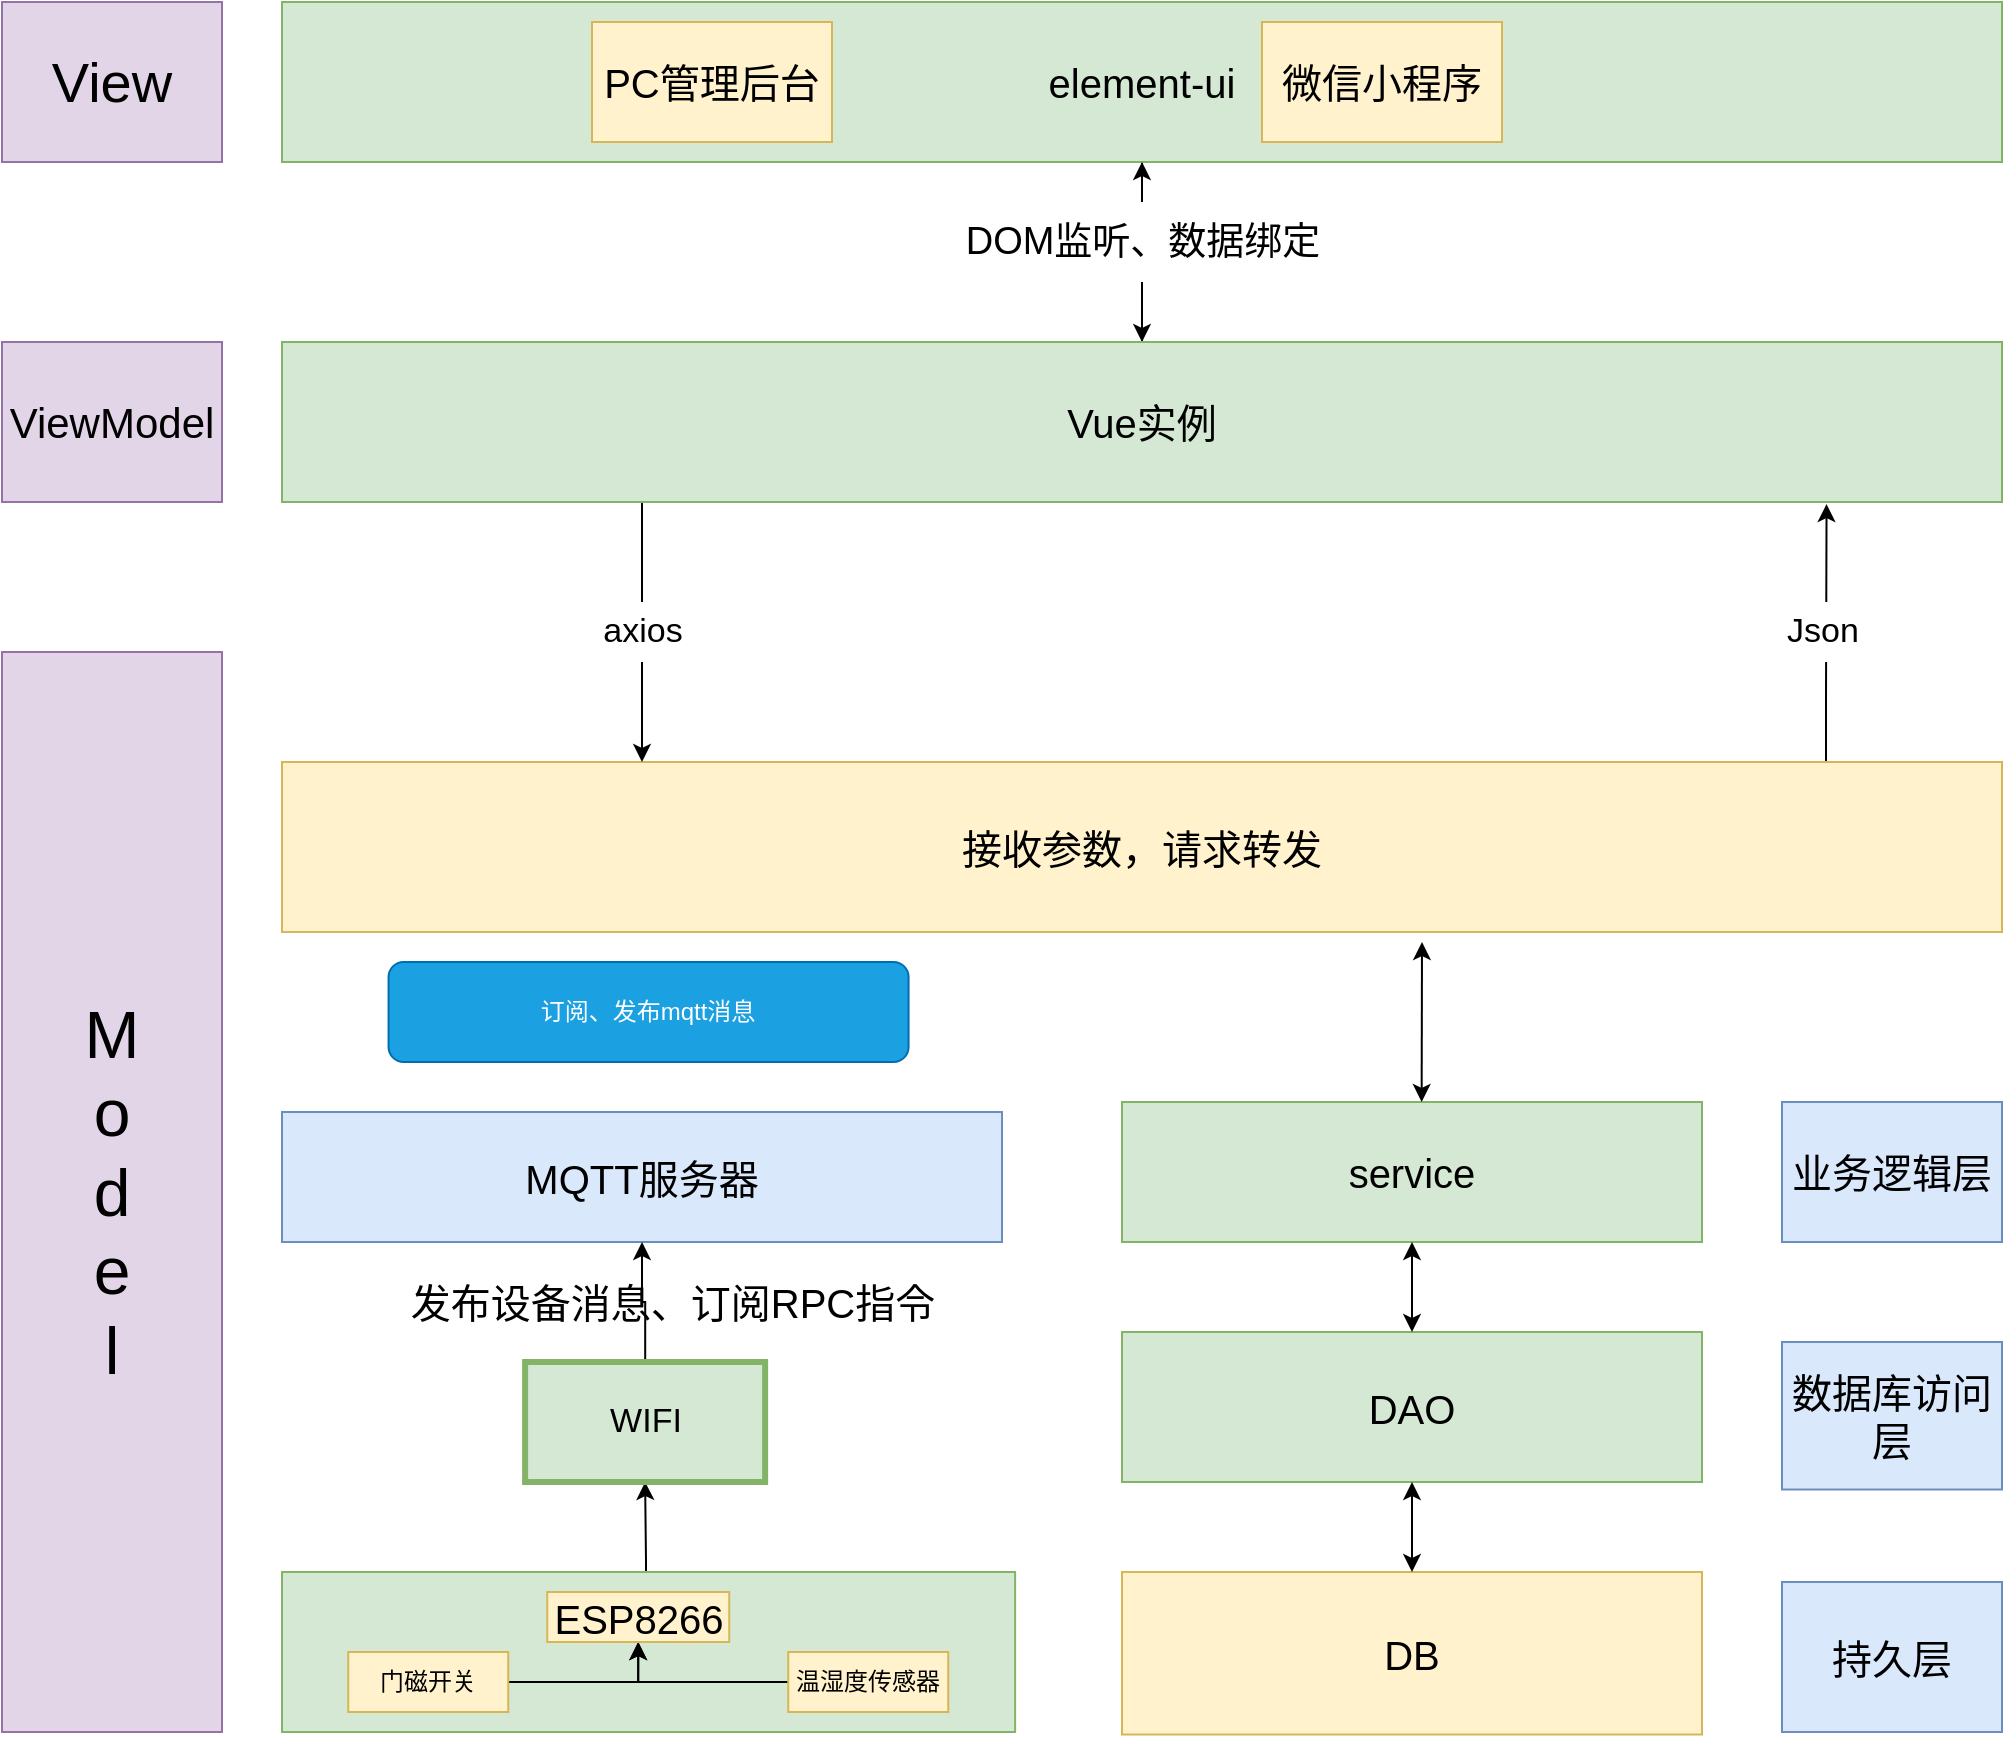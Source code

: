 <mxfile version="20.0.3" type="github">
  <diagram id="prtHgNgQTEPvFCAcTncT" name="Page-1">
    <mxGraphModel dx="2500" dy="2056" grid="1" gridSize="10" guides="1" tooltips="1" connect="1" arrows="1" fold="1" page="1" pageScale="1" pageWidth="827" pageHeight="1169" math="0" shadow="0">
      <root>
        <mxCell id="0" />
        <mxCell id="1" parent="0" />
        <mxCell id="1XMEB4T5lpnZBrNecROo-6" value="service" style="rounded=0;whiteSpace=wrap;html=1;fontSize=20;fillColor=#d5e8d4;strokeColor=#82b366;" parent="1" vertex="1">
          <mxGeometry x="420" y="410" width="290" height="70" as="geometry" />
        </mxCell>
        <mxCell id="w2w3sIplgnXNOV_ipS41-37" style="edgeStyle=orthogonalEdgeStyle;rounded=0;orthogonalLoop=1;jettySize=auto;html=1;entryX=0.5;entryY=1;entryDx=0;entryDy=0;fontSize=17;" parent="1" source="vlvtFR8sY9yh3G_zJ9_f-2" target="w2w3sIplgnXNOV_ipS41-33" edge="1">
          <mxGeometry relative="1" as="geometry">
            <Array as="points">
              <mxPoint x="182" y="640" />
              <mxPoint x="182" y="640" />
            </Array>
          </mxGeometry>
        </mxCell>
        <mxCell id="vlvtFR8sY9yh3G_zJ9_f-2" value="" style="rounded=0;whiteSpace=wrap;html=1;fillColor=#d5e8d4;strokeColor=#82b366;" parent="1" vertex="1">
          <mxGeometry y="645" width="366.56" height="80" as="geometry" />
        </mxCell>
        <mxCell id="w2w3sIplgnXNOV_ipS41-39" style="edgeStyle=orthogonalEdgeStyle;rounded=0;orthogonalLoop=1;jettySize=auto;html=1;entryX=0.5;entryY=1;entryDx=0;entryDy=0;fontSize=17;" parent="1" source="vlvtFR8sY9yh3G_zJ9_f-3" target="w2w3sIplgnXNOV_ipS41-29" edge="1">
          <mxGeometry relative="1" as="geometry" />
        </mxCell>
        <mxCell id="vlvtFR8sY9yh3G_zJ9_f-3" value="门磁开关" style="rounded=0;whiteSpace=wrap;html=1;fillColor=#fff2cc;strokeColor=#d6b656;" parent="1" vertex="1">
          <mxGeometry x="33.12" y="685" width="80" height="30" as="geometry" />
        </mxCell>
        <mxCell id="w2w3sIplgnXNOV_ipS41-40" style="edgeStyle=orthogonalEdgeStyle;rounded=0;orthogonalLoop=1;jettySize=auto;html=1;entryX=0.5;entryY=1;entryDx=0;entryDy=0;fontSize=17;" parent="1" source="vlvtFR8sY9yh3G_zJ9_f-4" target="w2w3sIplgnXNOV_ipS41-29" edge="1">
          <mxGeometry relative="1" as="geometry" />
        </mxCell>
        <mxCell id="vlvtFR8sY9yh3G_zJ9_f-4" value="温湿度传感器" style="rounded=0;whiteSpace=wrap;html=1;fillColor=#fff2cc;strokeColor=#d6b656;" parent="1" vertex="1">
          <mxGeometry x="253.12" y="685" width="80" height="30" as="geometry" />
        </mxCell>
        <mxCell id="vlvtFR8sY9yh3G_zJ9_f-11" value="MQTT服务器" style="rounded=0;whiteSpace=wrap;html=1;fontSize=20;fillColor=#dae8fc;strokeColor=#6c8ebf;" parent="1" vertex="1">
          <mxGeometry y="415" width="360" height="65" as="geometry" />
        </mxCell>
        <mxCell id="1XMEB4T5lpnZBrNecROo-31" style="edgeStyle=orthogonalEdgeStyle;rounded=0;orthogonalLoop=1;jettySize=auto;html=1;entryX=0.5;entryY=0;entryDx=0;entryDy=0;fontSize=19;fontColor=#000000;" parent="1" source="vlvtFR8sY9yh3G_zJ9_f-15" target="1XMEB4T5lpnZBrNecROo-27" edge="1">
          <mxGeometry relative="1" as="geometry" />
        </mxCell>
        <mxCell id="vlvtFR8sY9yh3G_zJ9_f-15" value="element-ui" style="rounded=0;whiteSpace=wrap;html=1;fontSize=20;fillColor=#d5e8d4;strokeColor=#82b366;" parent="1" vertex="1">
          <mxGeometry y="-140" width="860" height="80" as="geometry" />
        </mxCell>
        <mxCell id="vlvtFR8sY9yh3G_zJ9_f-13" value="PC管理后台" style="rounded=0;whiteSpace=wrap;html=1;fontSize=20;fillColor=#fff2cc;strokeColor=#d6b656;" parent="1" vertex="1">
          <mxGeometry x="155" y="-130" width="120" height="60" as="geometry" />
        </mxCell>
        <mxCell id="vlvtFR8sY9yh3G_zJ9_f-14" value="微信小程序" style="rounded=0;whiteSpace=wrap;html=1;fontSize=20;fillColor=#fff2cc;strokeColor=#d6b656;" parent="1" vertex="1">
          <mxGeometry x="490" y="-130" width="120" height="60" as="geometry" />
        </mxCell>
        <mxCell id="vlvtFR8sY9yh3G_zJ9_f-34" value="发布设备消息、订阅RPC指令" style="text;html=1;align=center;verticalAlign=middle;resizable=0;points=[];autosize=1;strokeColor=none;fillColor=none;fontSize=20;" parent="1" vertex="1">
          <mxGeometry x="50" y="490" width="290" height="40" as="geometry" />
        </mxCell>
        <mxCell id="vlvtFR8sY9yh3G_zJ9_f-36" value="DB" style="rounded=0;whiteSpace=wrap;html=1;fontSize=20;fillColor=#fff2cc;strokeColor=#d6b656;" parent="1" vertex="1">
          <mxGeometry x="420" y="645" width="290" height="81.25" as="geometry" />
        </mxCell>
        <mxCell id="1XMEB4T5lpnZBrNecROo-96" style="edgeStyle=orthogonalEdgeStyle;rounded=0;orthogonalLoop=1;jettySize=auto;html=1;entryX=0.898;entryY=1.013;entryDx=0;entryDy=0;entryPerimeter=0;fontSize=6;fontColor=#000000;" parent="1" source="vlvtFR8sY9yh3G_zJ9_f-44" target="1XMEB4T5lpnZBrNecROo-27" edge="1">
          <mxGeometry relative="1" as="geometry">
            <Array as="points">
              <mxPoint x="772" y="210" />
              <mxPoint x="772" y="210" />
            </Array>
          </mxGeometry>
        </mxCell>
        <mxCell id="vlvtFR8sY9yh3G_zJ9_f-44" value="接收参数，请求转发" style="rounded=0;whiteSpace=wrap;html=1;fontSize=20;fillColor=#fff2cc;strokeColor=#d6b656;" parent="1" vertex="1">
          <mxGeometry y="240" width="860" height="85" as="geometry" />
        </mxCell>
        <mxCell id="w2w3sIplgnXNOV_ipS41-29" value="&lt;h3&gt;&lt;span style=&quot;font-weight: normal;&quot;&gt;&lt;font style=&quot;font-size: 20px;&quot;&gt;ESP8266&lt;/font&gt;&lt;/span&gt;&lt;/h3&gt;" style="rounded=0;whiteSpace=wrap;html=1;fillColor=#fff2cc;strokeColor=#d6b656;" parent="1" vertex="1">
          <mxGeometry x="132.62" y="655" width="91" height="25" as="geometry" />
        </mxCell>
        <mxCell id="1XMEB4T5lpnZBrNecROo-87" style="edgeStyle=orthogonalEdgeStyle;rounded=0;orthogonalLoop=1;jettySize=auto;html=1;entryX=0.5;entryY=1;entryDx=0;entryDy=0;fontSize=6;fontColor=#000000;" parent="1" source="w2w3sIplgnXNOV_ipS41-33" target="vlvtFR8sY9yh3G_zJ9_f-11" edge="1">
          <mxGeometry relative="1" as="geometry" />
        </mxCell>
        <mxCell id="w2w3sIplgnXNOV_ipS41-33" value="WIFI" style="rounded=0;whiteSpace=wrap;html=1;fontSize=17;strokeWidth=3;fillColor=#d5e8d4;strokeColor=#82b366;" parent="1" vertex="1">
          <mxGeometry x="121.56" y="540" width="120" height="60" as="geometry" />
        </mxCell>
        <mxCell id="1XMEB4T5lpnZBrNecROo-2" value="持久层" style="rounded=0;whiteSpace=wrap;html=1;fontSize=20;fillColor=#dae8fc;strokeColor=#6c8ebf;" parent="1" vertex="1">
          <mxGeometry x="750" y="650" width="110" height="75" as="geometry" />
        </mxCell>
        <mxCell id="1XMEB4T5lpnZBrNecROo-3" value="业务逻辑层" style="rounded=0;whiteSpace=wrap;html=1;fontSize=20;fillColor=#dae8fc;strokeColor=#6c8ebf;" parent="1" vertex="1">
          <mxGeometry x="750" y="410" width="110" height="70" as="geometry" />
        </mxCell>
        <mxCell id="1XMEB4T5lpnZBrNecROo-14" value="DAO" style="rounded=0;whiteSpace=wrap;html=1;fontSize=20;fillColor=#d5e8d4;strokeColor=#82b366;" parent="1" vertex="1">
          <mxGeometry x="420" y="525" width="290" height="75" as="geometry" />
        </mxCell>
        <mxCell id="1XMEB4T5lpnZBrNecROo-15" value="数据库访问层" style="rounded=0;whiteSpace=wrap;html=1;fontSize=20;fillColor=#dae8fc;strokeColor=#6c8ebf;" parent="1" vertex="1">
          <mxGeometry x="750" y="530" width="110" height="73.75" as="geometry" />
        </mxCell>
        <mxCell id="1XMEB4T5lpnZBrNecROo-30" style="edgeStyle=orthogonalEdgeStyle;rounded=0;orthogonalLoop=1;jettySize=auto;html=1;entryX=0.5;entryY=1;entryDx=0;entryDy=0;fontSize=19;fontColor=#000000;" parent="1" source="1XMEB4T5lpnZBrNecROo-27" target="vlvtFR8sY9yh3G_zJ9_f-15" edge="1">
          <mxGeometry relative="1" as="geometry" />
        </mxCell>
        <mxCell id="1XMEB4T5lpnZBrNecROo-93" style="edgeStyle=orthogonalEdgeStyle;rounded=0;orthogonalLoop=1;jettySize=auto;html=1;fontSize=6;fontColor=#000000;" parent="1" source="1XMEB4T5lpnZBrNecROo-27" edge="1">
          <mxGeometry relative="1" as="geometry">
            <Array as="points">
              <mxPoint x="180" y="240" />
            </Array>
            <mxPoint x="180" y="240" as="targetPoint" />
          </mxGeometry>
        </mxCell>
        <mxCell id="1XMEB4T5lpnZBrNecROo-27" value="Vue实例" style="rounded=0;whiteSpace=wrap;html=1;fontSize=20;fillColor=#d5e8d4;strokeColor=#82b366;" parent="1" vertex="1">
          <mxGeometry y="30" width="860" height="80" as="geometry" />
        </mxCell>
        <mxCell id="1XMEB4T5lpnZBrNecROo-41" value="M&lt;br style=&quot;font-size: 33px;&quot;&gt;o&lt;br style=&quot;font-size: 33px;&quot;&gt;d&lt;br style=&quot;font-size: 33px;&quot;&gt;e&lt;br style=&quot;font-size: 33px;&quot;&gt;l" style="rounded=0;whiteSpace=wrap;html=1;labelBackgroundColor=none;fontSize=33;fillColor=#e1d5e7;strokeColor=#9673a6;" parent="1" vertex="1">
          <mxGeometry x="-140" y="185" width="110" height="540" as="geometry" />
        </mxCell>
        <mxCell id="1XMEB4T5lpnZBrNecROo-42" value="&lt;span style=&quot;font-size: 21px;&quot;&gt;ViewModel&lt;/span&gt;" style="rounded=0;whiteSpace=wrap;html=1;labelBackgroundColor=none;fontSize=21;fillColor=#e1d5e7;strokeColor=#9673a6;" parent="1" vertex="1">
          <mxGeometry x="-140" y="30" width="110" height="80" as="geometry" />
        </mxCell>
        <mxCell id="1XMEB4T5lpnZBrNecROo-44" value="&lt;span style=&quot;font-size: 28px;&quot;&gt;View&lt;/span&gt;" style="rounded=0;whiteSpace=wrap;html=1;labelBackgroundColor=none;fontSize=28;fillColor=#e1d5e7;strokeColor=#9673a6;" parent="1" vertex="1">
          <mxGeometry x="-140" y="-140" width="110" height="80" as="geometry" />
        </mxCell>
        <mxCell id="1XMEB4T5lpnZBrNecROo-32" value="DOM监听、数据绑定" style="text;html=1;align=center;verticalAlign=middle;resizable=0;points=[];autosize=1;fontSize=19;fillColor=default;" parent="1" vertex="1">
          <mxGeometry x="330" y="-40" width="200" height="40" as="geometry" />
        </mxCell>
        <mxCell id="1XMEB4T5lpnZBrNecROo-61" value="axios" style="text;html=1;align=center;verticalAlign=middle;resizable=0;points=[];autosize=1;strokeColor=none;fillColor=default;fontSize=17;fontColor=#000000;" parent="1" vertex="1">
          <mxGeometry x="150" y="160" width="60" height="30" as="geometry" />
        </mxCell>
        <mxCell id="w2w3sIplgnXNOV_ipS41-28" value="Json" style="text;html=1;align=center;verticalAlign=middle;resizable=0;points=[];autosize=1;strokeColor=none;fillColor=default;fontSize=17;" parent="1" vertex="1">
          <mxGeometry x="740" y="160" width="60" height="30" as="geometry" />
        </mxCell>
        <mxCell id="1XMEB4T5lpnZBrNecROo-99" value="" style="endArrow=classic;startArrow=classic;html=1;rounded=0;fontSize=6;fontColor=#000000;exitX=0.5;exitY=0;exitDx=0;exitDy=0;entryX=0.5;entryY=1;entryDx=0;entryDy=0;" parent="1" source="vlvtFR8sY9yh3G_zJ9_f-36" target="1XMEB4T5lpnZBrNecROo-14" edge="1">
          <mxGeometry width="50" height="50" relative="1" as="geometry">
            <mxPoint x="550" y="640" as="sourcePoint" />
            <mxPoint x="550" y="600" as="targetPoint" />
          </mxGeometry>
        </mxCell>
        <mxCell id="1XMEB4T5lpnZBrNecROo-100" value="" style="endArrow=classic;startArrow=classic;html=1;rounded=0;fontSize=6;fontColor=#000000;entryX=0.5;entryY=1;entryDx=0;entryDy=0;exitX=0.5;exitY=0;exitDx=0;exitDy=0;" parent="1" source="1XMEB4T5lpnZBrNecROo-14" target="1XMEB4T5lpnZBrNecROo-6" edge="1">
          <mxGeometry width="50" height="50" relative="1" as="geometry">
            <mxPoint x="370" y="550" as="sourcePoint" />
            <mxPoint x="420" y="500" as="targetPoint" />
          </mxGeometry>
        </mxCell>
        <mxCell id="1XMEB4T5lpnZBrNecROo-102" value="" style="endArrow=classic;startArrow=classic;html=1;rounded=0;fontSize=6;fontColor=#000000;" parent="1" edge="1">
          <mxGeometry width="50" height="50" relative="1" as="geometry">
            <mxPoint x="569.82" y="410" as="sourcePoint" />
            <mxPoint x="570" y="330" as="targetPoint" />
          </mxGeometry>
        </mxCell>
        <mxCell id="_uIv-Ur0jK-Q-zv4A6tZ-1" value="订阅、发布mqtt消息" style="rounded=1;whiteSpace=wrap;html=1;fillColor=#1ba1e2;strokeColor=#006EAF;fontColor=#ffffff;" vertex="1" parent="1">
          <mxGeometry x="53.28" y="340" width="260" height="50" as="geometry" />
        </mxCell>
      </root>
    </mxGraphModel>
  </diagram>
</mxfile>
